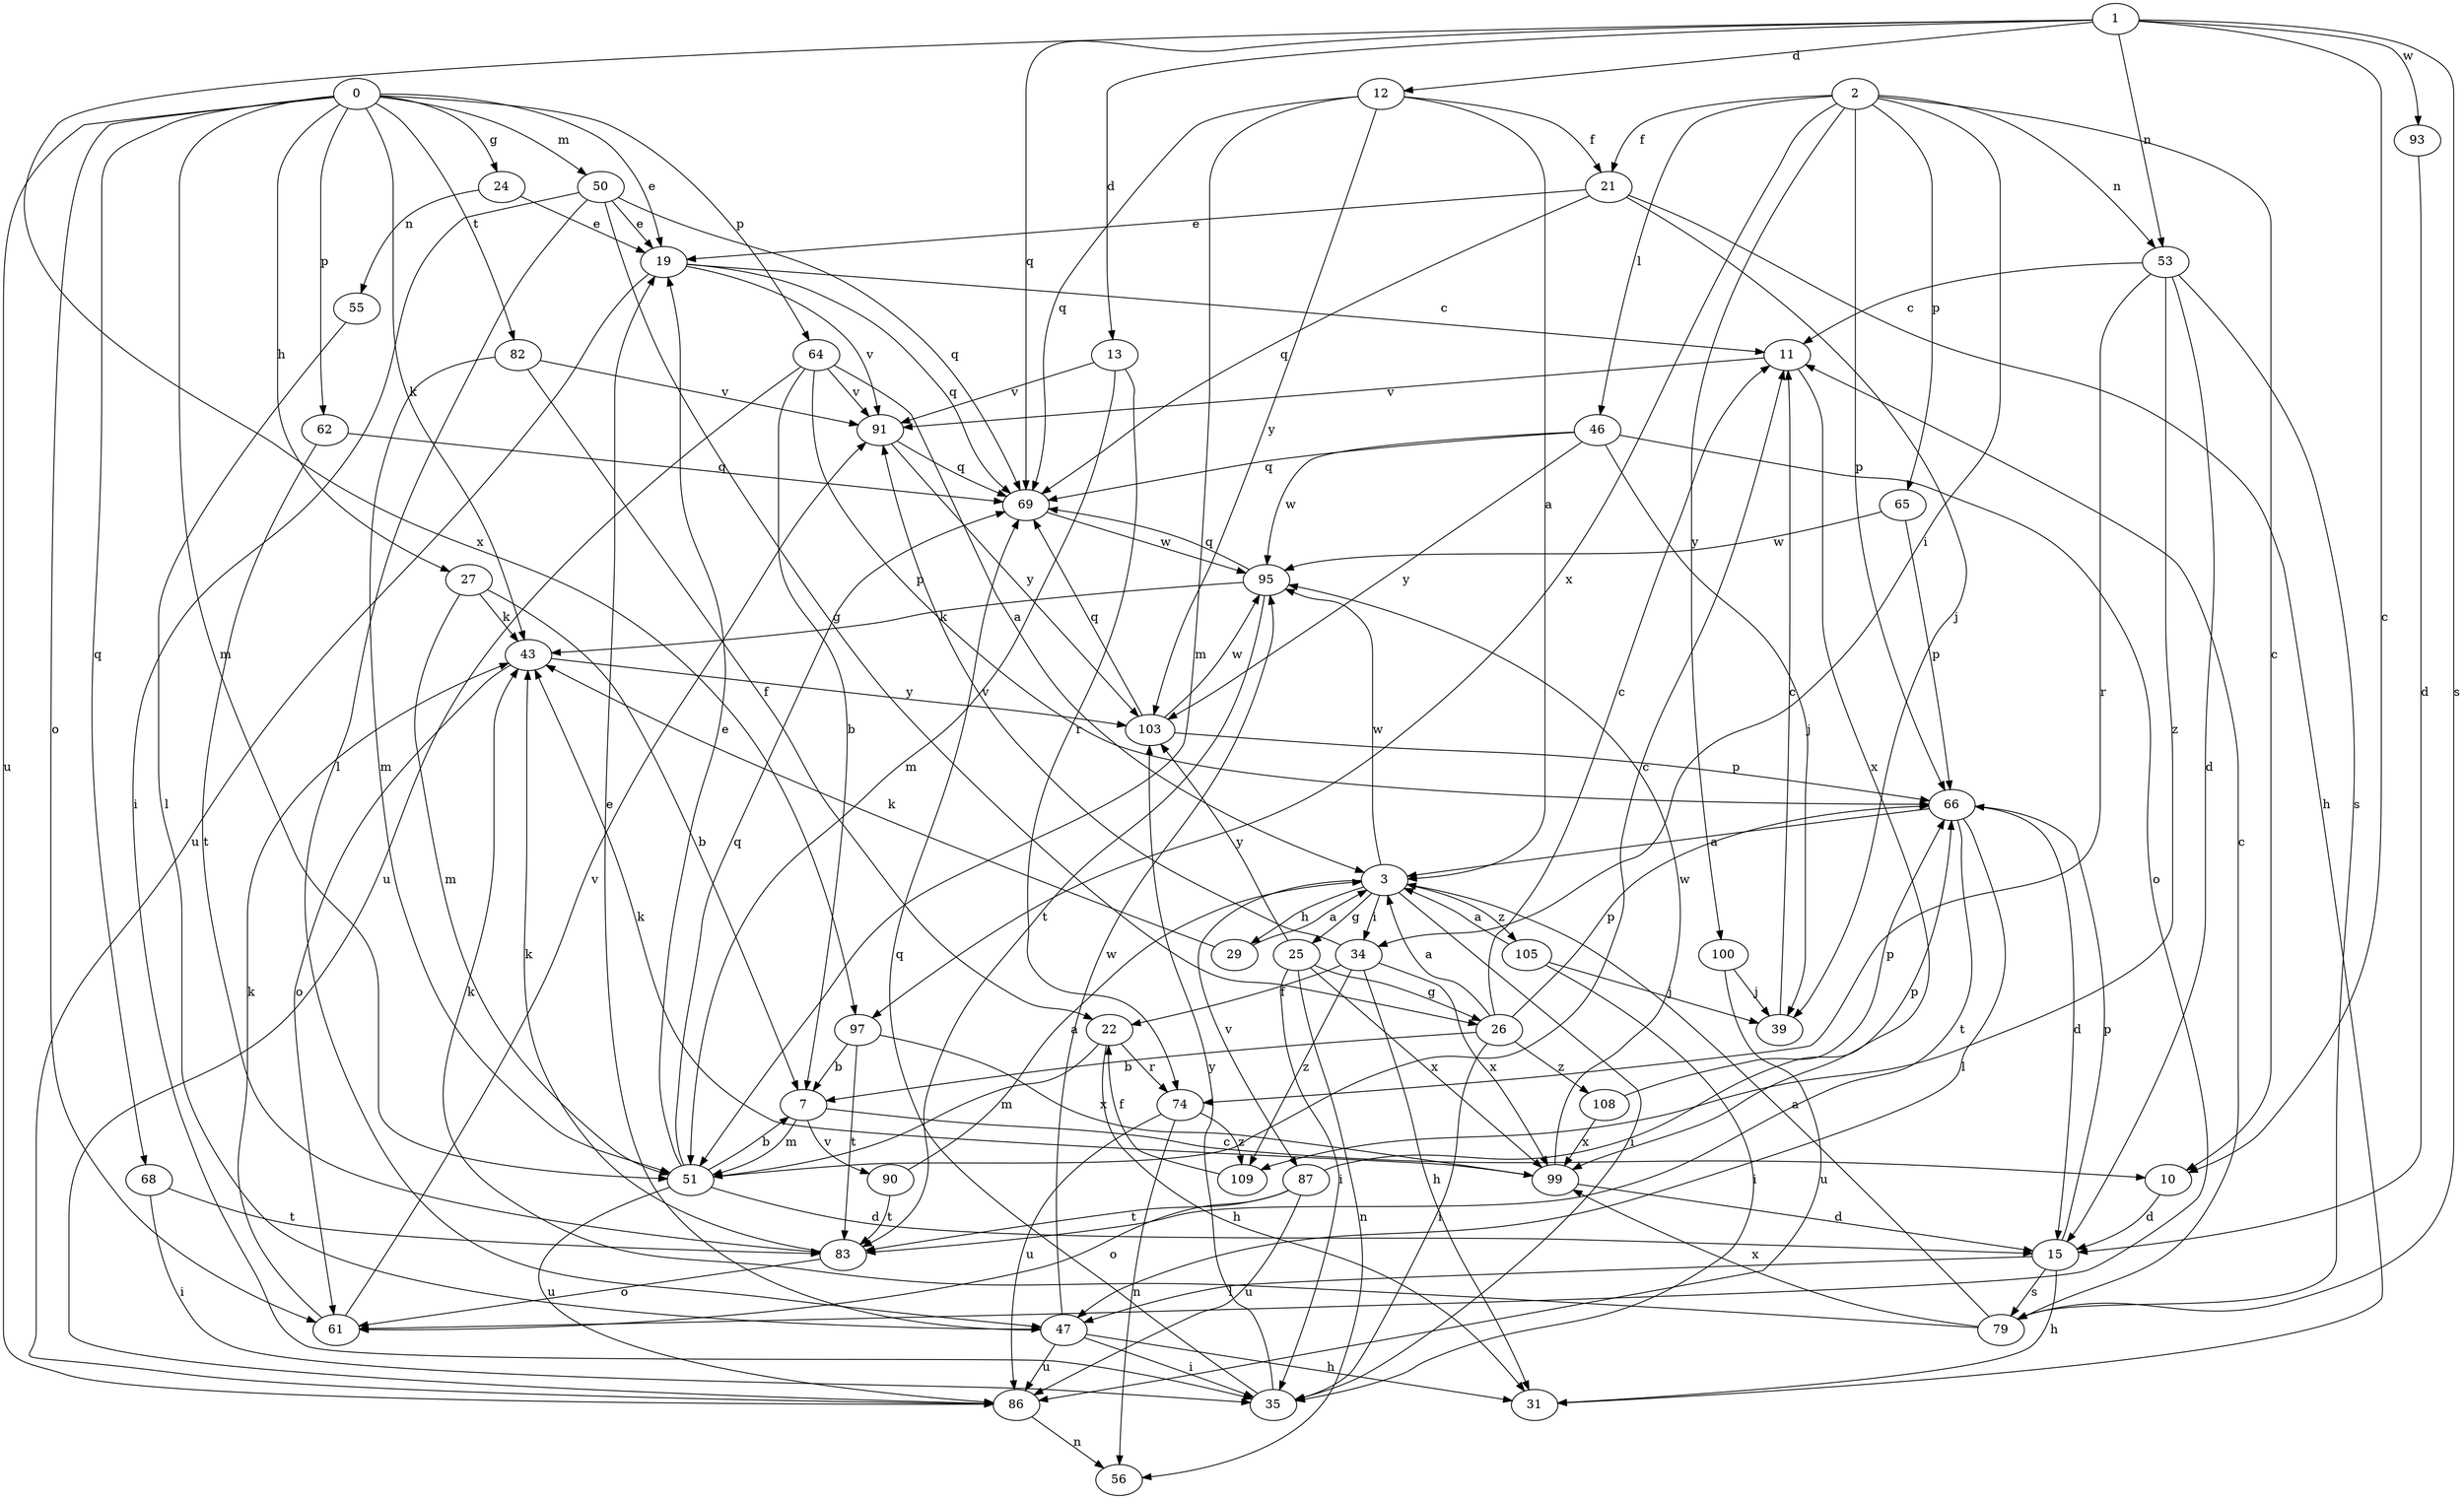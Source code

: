 strict digraph  {
0;
1;
2;
3;
7;
10;
11;
12;
13;
15;
19;
21;
22;
24;
25;
26;
27;
29;
31;
34;
35;
39;
43;
46;
47;
50;
51;
53;
55;
56;
61;
62;
64;
65;
66;
68;
69;
74;
79;
82;
83;
86;
87;
90;
91;
93;
95;
97;
99;
100;
103;
105;
108;
109;
0 -> 19  [label=e];
0 -> 24  [label=g];
0 -> 27  [label=h];
0 -> 43  [label=k];
0 -> 50  [label=m];
0 -> 51  [label=m];
0 -> 61  [label=o];
0 -> 62  [label=p];
0 -> 64  [label=p];
0 -> 68  [label=q];
0 -> 82  [label=t];
0 -> 86  [label=u];
1 -> 10  [label=c];
1 -> 12  [label=d];
1 -> 13  [label=d];
1 -> 53  [label=n];
1 -> 69  [label=q];
1 -> 79  [label=s];
1 -> 93  [label=w];
1 -> 97  [label=x];
2 -> 10  [label=c];
2 -> 21  [label=f];
2 -> 34  [label=i];
2 -> 46  [label=l];
2 -> 53  [label=n];
2 -> 65  [label=p];
2 -> 66  [label=p];
2 -> 97  [label=x];
2 -> 100  [label=y];
3 -> 25  [label=g];
3 -> 29  [label=h];
3 -> 34  [label=i];
3 -> 35  [label=i];
3 -> 87  [label=v];
3 -> 95  [label=w];
3 -> 105  [label=z];
7 -> 10  [label=c];
7 -> 51  [label=m];
7 -> 90  [label=v];
10 -> 15  [label=d];
11 -> 91  [label=v];
11 -> 99  [label=x];
12 -> 3  [label=a];
12 -> 21  [label=f];
12 -> 51  [label=m];
12 -> 69  [label=q];
12 -> 103  [label=y];
13 -> 51  [label=m];
13 -> 74  [label=r];
13 -> 91  [label=v];
15 -> 31  [label=h];
15 -> 47  [label=l];
15 -> 66  [label=p];
15 -> 79  [label=s];
19 -> 11  [label=c];
19 -> 69  [label=q];
19 -> 86  [label=u];
19 -> 91  [label=v];
21 -> 19  [label=e];
21 -> 31  [label=h];
21 -> 39  [label=j];
21 -> 69  [label=q];
22 -> 31  [label=h];
22 -> 51  [label=m];
22 -> 74  [label=r];
24 -> 19  [label=e];
24 -> 55  [label=n];
25 -> 26  [label=g];
25 -> 35  [label=i];
25 -> 56  [label=n];
25 -> 99  [label=x];
25 -> 103  [label=y];
26 -> 3  [label=a];
26 -> 7  [label=b];
26 -> 11  [label=c];
26 -> 35  [label=i];
26 -> 66  [label=p];
26 -> 108  [label=z];
27 -> 7  [label=b];
27 -> 43  [label=k];
27 -> 51  [label=m];
29 -> 3  [label=a];
29 -> 43  [label=k];
34 -> 22  [label=f];
34 -> 31  [label=h];
34 -> 91  [label=v];
34 -> 99  [label=x];
34 -> 109  [label=z];
35 -> 69  [label=q];
35 -> 103  [label=y];
39 -> 11  [label=c];
43 -> 61  [label=o];
43 -> 103  [label=y];
46 -> 39  [label=j];
46 -> 61  [label=o];
46 -> 69  [label=q];
46 -> 95  [label=w];
46 -> 103  [label=y];
47 -> 19  [label=e];
47 -> 31  [label=h];
47 -> 35  [label=i];
47 -> 86  [label=u];
47 -> 95  [label=w];
50 -> 19  [label=e];
50 -> 26  [label=g];
50 -> 35  [label=i];
50 -> 47  [label=l];
50 -> 69  [label=q];
51 -> 7  [label=b];
51 -> 11  [label=c];
51 -> 15  [label=d];
51 -> 19  [label=e];
51 -> 69  [label=q];
51 -> 86  [label=u];
53 -> 11  [label=c];
53 -> 15  [label=d];
53 -> 74  [label=r];
53 -> 79  [label=s];
53 -> 109  [label=z];
55 -> 47  [label=l];
61 -> 43  [label=k];
61 -> 91  [label=v];
62 -> 69  [label=q];
62 -> 83  [label=t];
64 -> 3  [label=a];
64 -> 7  [label=b];
64 -> 66  [label=p];
64 -> 86  [label=u];
64 -> 91  [label=v];
65 -> 66  [label=p];
65 -> 95  [label=w];
66 -> 3  [label=a];
66 -> 15  [label=d];
66 -> 47  [label=l];
66 -> 83  [label=t];
68 -> 35  [label=i];
68 -> 83  [label=t];
69 -> 95  [label=w];
74 -> 56  [label=n];
74 -> 86  [label=u];
74 -> 109  [label=z];
79 -> 3  [label=a];
79 -> 11  [label=c];
79 -> 43  [label=k];
79 -> 99  [label=x];
82 -> 22  [label=f];
82 -> 51  [label=m];
82 -> 91  [label=v];
83 -> 43  [label=k];
83 -> 61  [label=o];
86 -> 56  [label=n];
87 -> 61  [label=o];
87 -> 66  [label=p];
87 -> 83  [label=t];
87 -> 86  [label=u];
90 -> 3  [label=a];
90 -> 83  [label=t];
91 -> 69  [label=q];
91 -> 103  [label=y];
93 -> 15  [label=d];
95 -> 43  [label=k];
95 -> 69  [label=q];
95 -> 83  [label=t];
97 -> 7  [label=b];
97 -> 83  [label=t];
97 -> 99  [label=x];
99 -> 15  [label=d];
99 -> 43  [label=k];
99 -> 95  [label=w];
100 -> 39  [label=j];
100 -> 86  [label=u];
103 -> 66  [label=p];
103 -> 69  [label=q];
103 -> 95  [label=w];
105 -> 3  [label=a];
105 -> 35  [label=i];
105 -> 39  [label=j];
108 -> 66  [label=p];
108 -> 99  [label=x];
109 -> 22  [label=f];
}

